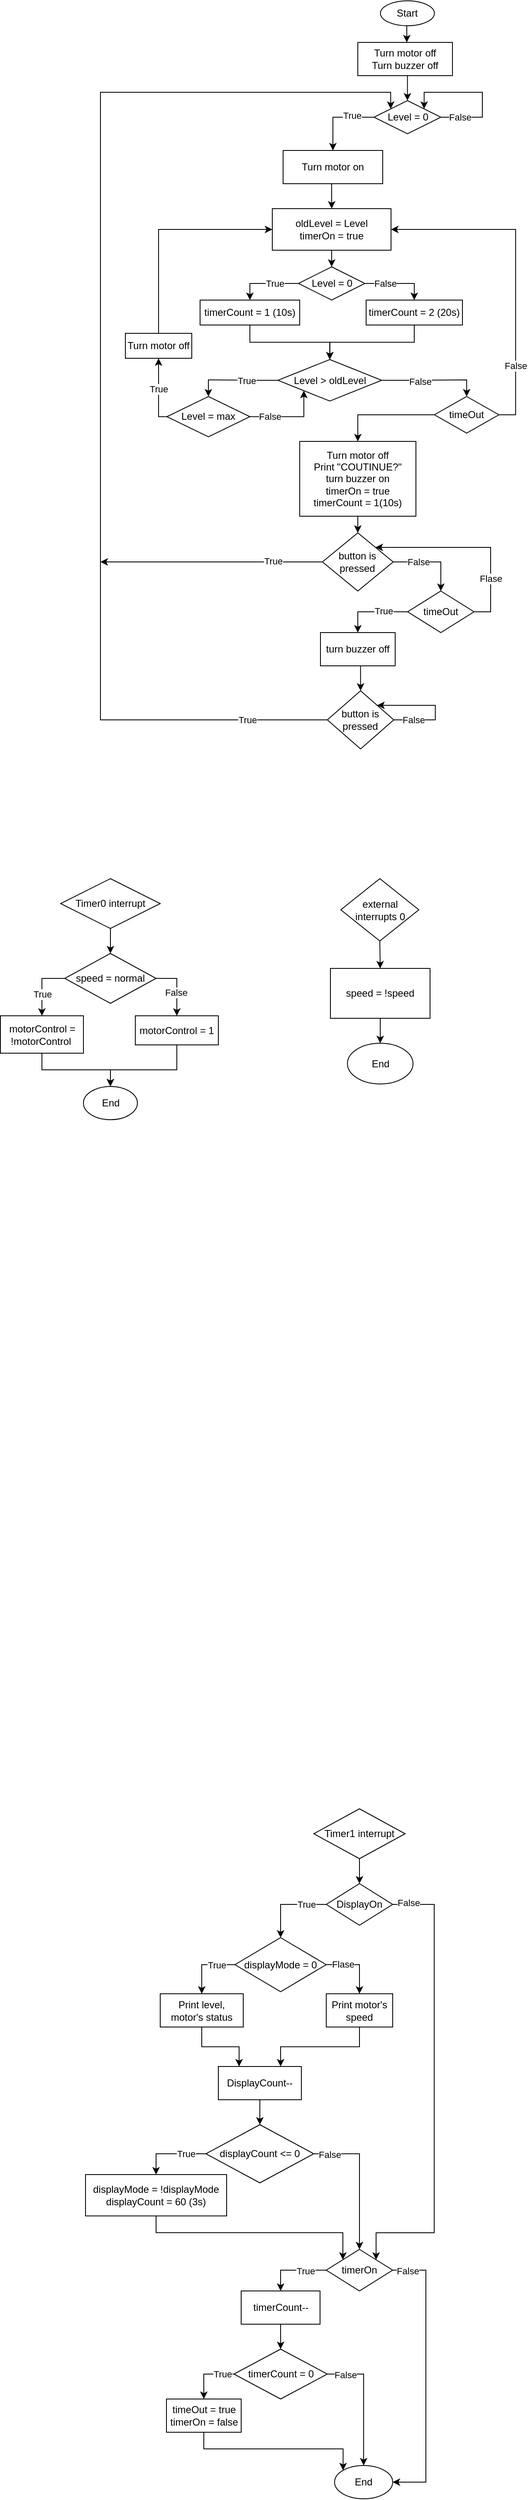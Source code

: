 <mxfile version="21.6.1" type="github">
  <diagram name="Page-1" id="jJdxM7EmsyqQNZtLYiV7">
    <mxGraphModel dx="1050" dy="581" grid="0" gridSize="10" guides="1" tooltips="1" connect="1" arrows="1" fold="1" page="1" pageScale="1" pageWidth="850" pageHeight="1100" math="0" shadow="0">
      <root>
        <mxCell id="0" />
        <mxCell id="1" parent="0" />
        <mxCell id="DMdcWSSxo6niQwHTl1T3-82" style="edgeStyle=orthogonalEdgeStyle;rounded=0;orthogonalLoop=1;jettySize=auto;html=1;exitX=0.5;exitY=1;exitDx=0;exitDy=0;entryX=0.5;entryY=0;entryDx=0;entryDy=0;" parent="1" edge="1">
          <mxGeometry relative="1" as="geometry">
            <mxPoint x="535.5" y="110" as="sourcePoint" />
            <mxPoint x="533" y="140" as="targetPoint" />
          </mxGeometry>
        </mxCell>
        <mxCell id="DMdcWSSxo6niQwHTl1T3-80" value="Start" style="ellipse;whiteSpace=wrap;html=1;" parent="1" vertex="1">
          <mxGeometry x="501.25" y="90" width="65" height="30" as="geometry" />
        </mxCell>
        <mxCell id="DMdcWSSxo6niQwHTl1T3-85" style="edgeStyle=orthogonalEdgeStyle;rounded=0;orthogonalLoop=1;jettySize=auto;html=1;exitX=0.5;exitY=1;exitDx=0;exitDy=0;entryX=0.5;entryY=0;entryDx=0;entryDy=0;" parent="1" source="DMdcWSSxo6niQwHTl1T3-81" target="DMdcWSSxo6niQwHTl1T3-83" edge="1">
          <mxGeometry relative="1" as="geometry" />
        </mxCell>
        <mxCell id="DMdcWSSxo6niQwHTl1T3-81" value="Turn motor off&lt;br&gt;Turn buzzer off" style="rounded=0;whiteSpace=wrap;html=1;" parent="1" vertex="1">
          <mxGeometry x="474" y="140" width="114" height="40" as="geometry" />
        </mxCell>
        <mxCell id="DMdcWSSxo6niQwHTl1T3-115" style="edgeStyle=orthogonalEdgeStyle;rounded=0;orthogonalLoop=1;jettySize=auto;html=1;exitX=0;exitY=0.5;exitDx=0;exitDy=0;entryX=0.5;entryY=0;entryDx=0;entryDy=0;" parent="1" source="DMdcWSSxo6niQwHTl1T3-83" target="DMdcWSSxo6niQwHTl1T3-91" edge="1">
          <mxGeometry relative="1" as="geometry" />
        </mxCell>
        <mxCell id="DMdcWSSxo6niQwHTl1T3-116" value="True" style="edgeLabel;html=1;align=center;verticalAlign=middle;resizable=0;points=[];" parent="DMdcWSSxo6niQwHTl1T3-115" vertex="1" connectable="0">
          <mxGeometry x="-0.393" y="-2" relative="1" as="geometry">
            <mxPoint as="offset" />
          </mxGeometry>
        </mxCell>
        <mxCell id="DMdcWSSxo6niQwHTl1T3-83" value="Level = 0" style="rhombus;whiteSpace=wrap;html=1;" parent="1" vertex="1">
          <mxGeometry x="493.5" y="210" width="80.5" height="40" as="geometry" />
        </mxCell>
        <mxCell id="DMdcWSSxo6niQwHTl1T3-89" style="edgeStyle=orthogonalEdgeStyle;rounded=0;orthogonalLoop=1;jettySize=auto;html=1;exitX=1;exitY=0.5;exitDx=0;exitDy=0;entryX=1;entryY=0;entryDx=0;entryDy=0;" parent="1" source="DMdcWSSxo6niQwHTl1T3-83" target="DMdcWSSxo6niQwHTl1T3-83" edge="1">
          <mxGeometry relative="1" as="geometry">
            <mxPoint x="534" y="190" as="targetPoint" />
            <Array as="points">
              <mxPoint x="624" y="230" />
              <mxPoint x="624" y="200" />
              <mxPoint x="554" y="200" />
            </Array>
          </mxGeometry>
        </mxCell>
        <mxCell id="DMdcWSSxo6niQwHTl1T3-90" value="False" style="edgeLabel;html=1;align=center;verticalAlign=middle;resizable=0;points=[];" parent="DMdcWSSxo6niQwHTl1T3-89" vertex="1" connectable="0">
          <mxGeometry x="-0.737" relative="1" as="geometry">
            <mxPoint as="offset" />
          </mxGeometry>
        </mxCell>
        <mxCell id="DMdcWSSxo6niQwHTl1T3-94" style="edgeStyle=orthogonalEdgeStyle;rounded=0;orthogonalLoop=1;jettySize=auto;html=1;exitX=0.5;exitY=1;exitDx=0;exitDy=0;entryX=0.5;entryY=0;entryDx=0;entryDy=0;" parent="1" source="DMdcWSSxo6niQwHTl1T3-91" target="DMdcWSSxo6niQwHTl1T3-93" edge="1">
          <mxGeometry relative="1" as="geometry" />
        </mxCell>
        <mxCell id="DMdcWSSxo6niQwHTl1T3-91" value="Turn motor on" style="rounded=0;whiteSpace=wrap;html=1;" parent="1" vertex="1">
          <mxGeometry x="384" y="270" width="120" height="40" as="geometry" />
        </mxCell>
        <mxCell id="DMdcWSSxo6niQwHTl1T3-105" style="edgeStyle=orthogonalEdgeStyle;rounded=0;orthogonalLoop=1;jettySize=auto;html=1;entryX=0.5;entryY=0;entryDx=0;entryDy=0;" parent="1" source="DMdcWSSxo6niQwHTl1T3-93" target="DMdcWSSxo6niQwHTl1T3-104" edge="1">
          <mxGeometry relative="1" as="geometry" />
        </mxCell>
        <mxCell id="DMdcWSSxo6niQwHTl1T3-93" value="oldLevel = Level&lt;br&gt;timerOn = true" style="rounded=0;whiteSpace=wrap;html=1;" parent="1" vertex="1">
          <mxGeometry x="371" y="340" width="143" height="50" as="geometry" />
        </mxCell>
        <mxCell id="DMdcWSSxo6niQwHTl1T3-98" style="edgeStyle=orthogonalEdgeStyle;rounded=0;orthogonalLoop=1;jettySize=auto;html=1;exitX=1;exitY=0.5;exitDx=0;exitDy=0;entryX=0.5;entryY=0;entryDx=0;entryDy=0;" parent="1" source="DMdcWSSxo6niQwHTl1T3-95" target="DMdcWSSxo6niQwHTl1T3-97" edge="1">
          <mxGeometry relative="1" as="geometry" />
        </mxCell>
        <mxCell id="DMdcWSSxo6niQwHTl1T3-99" value="False" style="edgeLabel;html=1;align=center;verticalAlign=middle;resizable=0;points=[];" parent="DMdcWSSxo6niQwHTl1T3-98" vertex="1" connectable="0">
          <mxGeometry x="-0.253" y="-2" relative="1" as="geometry">
            <mxPoint as="offset" />
          </mxGeometry>
        </mxCell>
        <mxCell id="DMdcWSSxo6niQwHTl1T3-119" style="edgeStyle=orthogonalEdgeStyle;rounded=0;orthogonalLoop=1;jettySize=auto;html=1;exitX=0;exitY=0.5;exitDx=0;exitDy=0;entryX=0.5;entryY=0;entryDx=0;entryDy=0;" parent="1" source="DMdcWSSxo6niQwHTl1T3-95" target="DMdcWSSxo6niQwHTl1T3-117" edge="1">
          <mxGeometry relative="1" as="geometry" />
        </mxCell>
        <mxCell id="xXGP4RgzsmWHyf6P6Z4C-1" value="True" style="edgeLabel;html=1;align=center;verticalAlign=middle;resizable=0;points=[];" vertex="1" connectable="0" parent="DMdcWSSxo6niQwHTl1T3-119">
          <mxGeometry x="-0.262" y="1" relative="1" as="geometry">
            <mxPoint as="offset" />
          </mxGeometry>
        </mxCell>
        <mxCell id="DMdcWSSxo6niQwHTl1T3-95" value="Level &amp;gt; oldLevel" style="rhombus;whiteSpace=wrap;html=1;" parent="1" vertex="1">
          <mxGeometry x="377.75" y="521.5" width="125" height="50" as="geometry" />
        </mxCell>
        <mxCell id="DMdcWSSxo6niQwHTl1T3-100" style="edgeStyle=orthogonalEdgeStyle;rounded=0;orthogonalLoop=1;jettySize=auto;html=1;exitX=1;exitY=0.5;exitDx=0;exitDy=0;entryX=1;entryY=0.5;entryDx=0;entryDy=0;" parent="1" source="DMdcWSSxo6niQwHTl1T3-97" target="DMdcWSSxo6niQwHTl1T3-93" edge="1">
          <mxGeometry relative="1" as="geometry" />
        </mxCell>
        <mxCell id="DMdcWSSxo6niQwHTl1T3-101" value="False" style="edgeLabel;html=1;align=center;verticalAlign=middle;resizable=0;points=[];" parent="DMdcWSSxo6niQwHTl1T3-100" vertex="1" connectable="0">
          <mxGeometry x="-0.599" relative="1" as="geometry">
            <mxPoint as="offset" />
          </mxGeometry>
        </mxCell>
        <mxCell id="DMdcWSSxo6niQwHTl1T3-103" style="edgeStyle=orthogonalEdgeStyle;rounded=0;orthogonalLoop=1;jettySize=auto;html=1;exitX=0;exitY=0.5;exitDx=0;exitDy=0;entryX=0.5;entryY=0;entryDx=0;entryDy=0;" parent="1" source="DMdcWSSxo6niQwHTl1T3-97" target="DMdcWSSxo6niQwHTl1T3-102" edge="1">
          <mxGeometry relative="1" as="geometry" />
        </mxCell>
        <mxCell id="DMdcWSSxo6niQwHTl1T3-97" value="timeOut" style="rhombus;whiteSpace=wrap;html=1;" parent="1" vertex="1">
          <mxGeometry x="566.25" y="566" width="77.75" height="44" as="geometry" />
        </mxCell>
        <mxCell id="DMdcWSSxo6niQwHTl1T3-128" style="edgeStyle=orthogonalEdgeStyle;rounded=0;orthogonalLoop=1;jettySize=auto;html=1;exitX=0.5;exitY=1;exitDx=0;exitDy=0;entryX=0.5;entryY=0;entryDx=0;entryDy=0;" parent="1" source="DMdcWSSxo6niQwHTl1T3-102" target="DMdcWSSxo6niQwHTl1T3-129" edge="1">
          <mxGeometry relative="1" as="geometry">
            <mxPoint x="494" y="730" as="targetPoint" />
          </mxGeometry>
        </mxCell>
        <mxCell id="DMdcWSSxo6niQwHTl1T3-102" value="Turn motor off&lt;br&gt;Print &quot;COUTINUE?&quot;&lt;br&gt;turn buzzer on&lt;br&gt;timerOn = true&lt;br&gt;timerCount = 1(10s)" style="rounded=0;whiteSpace=wrap;html=1;" parent="1" vertex="1">
          <mxGeometry x="404" y="620" width="140" height="90" as="geometry" />
        </mxCell>
        <mxCell id="DMdcWSSxo6niQwHTl1T3-107" style="edgeStyle=orthogonalEdgeStyle;rounded=0;orthogonalLoop=1;jettySize=auto;html=1;exitX=0;exitY=0.5;exitDx=0;exitDy=0;entryX=0.5;entryY=0;entryDx=0;entryDy=0;" parent="1" source="DMdcWSSxo6niQwHTl1T3-104" target="DMdcWSSxo6niQwHTl1T3-106" edge="1">
          <mxGeometry relative="1" as="geometry" />
        </mxCell>
        <mxCell id="DMdcWSSxo6niQwHTl1T3-112" value="True" style="edgeLabel;html=1;align=center;verticalAlign=middle;resizable=0;points=[];" parent="DMdcWSSxo6niQwHTl1T3-107" vertex="1" connectable="0">
          <mxGeometry x="-0.278" relative="1" as="geometry">
            <mxPoint as="offset" />
          </mxGeometry>
        </mxCell>
        <mxCell id="DMdcWSSxo6niQwHTl1T3-109" style="edgeStyle=orthogonalEdgeStyle;rounded=0;orthogonalLoop=1;jettySize=auto;html=1;exitX=1;exitY=0.5;exitDx=0;exitDy=0;entryX=0.5;entryY=0;entryDx=0;entryDy=0;" parent="1" source="DMdcWSSxo6niQwHTl1T3-104" target="DMdcWSSxo6niQwHTl1T3-108" edge="1">
          <mxGeometry relative="1" as="geometry" />
        </mxCell>
        <mxCell id="DMdcWSSxo6niQwHTl1T3-113" value="False" style="edgeLabel;html=1;align=center;verticalAlign=middle;resizable=0;points=[];" parent="DMdcWSSxo6niQwHTl1T3-109" vertex="1" connectable="0">
          <mxGeometry x="-0.385" relative="1" as="geometry">
            <mxPoint as="offset" />
          </mxGeometry>
        </mxCell>
        <mxCell id="DMdcWSSxo6niQwHTl1T3-104" value="Level = 0" style="rhombus;whiteSpace=wrap;html=1;" parent="1" vertex="1">
          <mxGeometry x="402.5" y="410" width="80" height="40" as="geometry" />
        </mxCell>
        <mxCell id="DMdcWSSxo6niQwHTl1T3-110" style="edgeStyle=orthogonalEdgeStyle;rounded=0;orthogonalLoop=1;jettySize=auto;html=1;exitX=0.5;exitY=1;exitDx=0;exitDy=0;entryX=0.5;entryY=0;entryDx=0;entryDy=0;" parent="1" source="DMdcWSSxo6niQwHTl1T3-106" target="DMdcWSSxo6niQwHTl1T3-95" edge="1">
          <mxGeometry relative="1" as="geometry" />
        </mxCell>
        <mxCell id="DMdcWSSxo6niQwHTl1T3-106" value="timerCount = 1 (10s)" style="rounded=0;whiteSpace=wrap;html=1;" parent="1" vertex="1">
          <mxGeometry x="284" y="450" width="120" height="30" as="geometry" />
        </mxCell>
        <mxCell id="DMdcWSSxo6niQwHTl1T3-111" style="edgeStyle=orthogonalEdgeStyle;rounded=0;orthogonalLoop=1;jettySize=auto;html=1;exitX=0.5;exitY=1;exitDx=0;exitDy=0;entryX=0.5;entryY=0;entryDx=0;entryDy=0;" parent="1" source="DMdcWSSxo6niQwHTl1T3-108" target="DMdcWSSxo6niQwHTl1T3-95" edge="1">
          <mxGeometry relative="1" as="geometry" />
        </mxCell>
        <mxCell id="DMdcWSSxo6niQwHTl1T3-108" value="timerCount = 2 (20s)" style="rounded=0;whiteSpace=wrap;html=1;" parent="1" vertex="1">
          <mxGeometry x="484" y="450" width="116" height="30" as="geometry" />
        </mxCell>
        <mxCell id="DMdcWSSxo6niQwHTl1T3-120" style="edgeStyle=orthogonalEdgeStyle;rounded=0;orthogonalLoop=1;jettySize=auto;html=1;exitX=1;exitY=0.5;exitDx=0;exitDy=0;entryX=0;entryY=1;entryDx=0;entryDy=0;" parent="1" source="DMdcWSSxo6niQwHTl1T3-117" target="DMdcWSSxo6niQwHTl1T3-95" edge="1">
          <mxGeometry relative="1" as="geometry">
            <Array as="points">
              <mxPoint x="409" y="590" />
            </Array>
          </mxGeometry>
        </mxCell>
        <mxCell id="DMdcWSSxo6niQwHTl1T3-121" value="False" style="edgeLabel;html=1;align=center;verticalAlign=middle;resizable=0;points=[];" parent="DMdcWSSxo6niQwHTl1T3-120" vertex="1" connectable="0">
          <mxGeometry x="-0.515" y="1" relative="1" as="geometry">
            <mxPoint as="offset" />
          </mxGeometry>
        </mxCell>
        <mxCell id="DMdcWSSxo6niQwHTl1T3-124" style="edgeStyle=orthogonalEdgeStyle;rounded=0;orthogonalLoop=1;jettySize=auto;html=1;exitX=0;exitY=0.5;exitDx=0;exitDy=0;entryX=0.5;entryY=1;entryDx=0;entryDy=0;" parent="1" source="DMdcWSSxo6niQwHTl1T3-117" target="DMdcWSSxo6niQwHTl1T3-123" edge="1">
          <mxGeometry relative="1" as="geometry">
            <Array as="points">
              <mxPoint x="234" y="590" />
            </Array>
          </mxGeometry>
        </mxCell>
        <mxCell id="DMdcWSSxo6niQwHTl1T3-126" value="True" style="edgeLabel;html=1;align=center;verticalAlign=middle;resizable=0;points=[];" parent="DMdcWSSxo6niQwHTl1T3-124" vertex="1" connectable="0">
          <mxGeometry x="0.089" relative="1" as="geometry">
            <mxPoint as="offset" />
          </mxGeometry>
        </mxCell>
        <mxCell id="DMdcWSSxo6niQwHTl1T3-117" value="Level = max" style="rhombus;whiteSpace=wrap;html=1;" parent="1" vertex="1">
          <mxGeometry x="244" y="566" width="100" height="48.5" as="geometry" />
        </mxCell>
        <mxCell id="DMdcWSSxo6niQwHTl1T3-125" style="edgeStyle=orthogonalEdgeStyle;rounded=0;orthogonalLoop=1;jettySize=auto;html=1;exitX=0.5;exitY=0;exitDx=0;exitDy=0;entryX=0;entryY=0.5;entryDx=0;entryDy=0;" parent="1" source="DMdcWSSxo6niQwHTl1T3-123" target="DMdcWSSxo6niQwHTl1T3-93" edge="1">
          <mxGeometry relative="1" as="geometry" />
        </mxCell>
        <mxCell id="DMdcWSSxo6niQwHTl1T3-123" value="Turn motor off" style="rounded=0;whiteSpace=wrap;html=1;" parent="1" vertex="1">
          <mxGeometry x="194" y="490" width="80" height="30" as="geometry" />
        </mxCell>
        <mxCell id="DMdcWSSxo6niQwHTl1T3-131" style="edgeStyle=orthogonalEdgeStyle;rounded=0;orthogonalLoop=1;jettySize=auto;html=1;exitX=1;exitY=0.5;exitDx=0;exitDy=0;entryX=0.5;entryY=0;entryDx=0;entryDy=0;" parent="1" source="DMdcWSSxo6niQwHTl1T3-129" target="DMdcWSSxo6niQwHTl1T3-130" edge="1">
          <mxGeometry relative="1" as="geometry" />
        </mxCell>
        <mxCell id="DMdcWSSxo6niQwHTl1T3-132" value="False" style="edgeLabel;html=1;align=center;verticalAlign=middle;resizable=0;points=[];" parent="DMdcWSSxo6niQwHTl1T3-131" vertex="1" connectable="0">
          <mxGeometry x="-0.351" relative="1" as="geometry">
            <mxPoint as="offset" />
          </mxGeometry>
        </mxCell>
        <mxCell id="DMdcWSSxo6niQwHTl1T3-148" style="edgeStyle=orthogonalEdgeStyle;rounded=0;orthogonalLoop=1;jettySize=auto;html=1;exitX=0;exitY=0.5;exitDx=0;exitDy=0;" parent="1" source="DMdcWSSxo6niQwHTl1T3-129" edge="1">
          <mxGeometry relative="1" as="geometry">
            <mxPoint x="164" y="765" as="targetPoint" />
          </mxGeometry>
        </mxCell>
        <mxCell id="DMdcWSSxo6niQwHTl1T3-150" value="True" style="edgeLabel;html=1;align=center;verticalAlign=middle;resizable=0;points=[];" parent="DMdcWSSxo6niQwHTl1T3-148" vertex="1" connectable="0">
          <mxGeometry x="-0.556" y="-1" relative="1" as="geometry">
            <mxPoint as="offset" />
          </mxGeometry>
        </mxCell>
        <mxCell id="DMdcWSSxo6niQwHTl1T3-129" value="button is pressed" style="rhombus;whiteSpace=wrap;html=1;" parent="1" vertex="1">
          <mxGeometry x="431.37" y="730" width="85.25" height="70" as="geometry" />
        </mxCell>
        <mxCell id="DMdcWSSxo6niQwHTl1T3-133" style="edgeStyle=orthogonalEdgeStyle;rounded=0;orthogonalLoop=1;jettySize=auto;html=1;exitX=1;exitY=0.5;exitDx=0;exitDy=0;entryX=1;entryY=0;entryDx=0;entryDy=0;" parent="1" source="DMdcWSSxo6niQwHTl1T3-130" target="DMdcWSSxo6niQwHTl1T3-129" edge="1">
          <mxGeometry relative="1" as="geometry" />
        </mxCell>
        <mxCell id="DMdcWSSxo6niQwHTl1T3-134" value="Flase" style="edgeLabel;html=1;align=center;verticalAlign=middle;resizable=0;points=[];" parent="DMdcWSSxo6niQwHTl1T3-133" vertex="1" connectable="0">
          <mxGeometry x="-0.488" relative="1" as="geometry">
            <mxPoint as="offset" />
          </mxGeometry>
        </mxCell>
        <mxCell id="DMdcWSSxo6niQwHTl1T3-138" style="edgeStyle=orthogonalEdgeStyle;rounded=0;orthogonalLoop=1;jettySize=auto;html=1;exitX=0;exitY=0.5;exitDx=0;exitDy=0;entryX=0.5;entryY=0;entryDx=0;entryDy=0;" parent="1" source="DMdcWSSxo6niQwHTl1T3-130" target="DMdcWSSxo6niQwHTl1T3-137" edge="1">
          <mxGeometry relative="1" as="geometry" />
        </mxCell>
        <mxCell id="DMdcWSSxo6niQwHTl1T3-145" value="True" style="edgeLabel;html=1;align=center;verticalAlign=middle;resizable=0;points=[];" parent="DMdcWSSxo6niQwHTl1T3-138" vertex="1" connectable="0">
          <mxGeometry x="-0.316" y="-1" relative="1" as="geometry">
            <mxPoint as="offset" />
          </mxGeometry>
        </mxCell>
        <mxCell id="DMdcWSSxo6niQwHTl1T3-130" value="timeOut" style="rhombus;whiteSpace=wrap;html=1;" parent="1" vertex="1">
          <mxGeometry x="534" y="800" width="80" height="50" as="geometry" />
        </mxCell>
        <mxCell id="DMdcWSSxo6niQwHTl1T3-146" style="edgeStyle=orthogonalEdgeStyle;rounded=0;orthogonalLoop=1;jettySize=auto;html=1;exitX=0;exitY=0.5;exitDx=0;exitDy=0;entryX=0;entryY=0;entryDx=0;entryDy=0;" parent="1" source="DMdcWSSxo6niQwHTl1T3-135" target="DMdcWSSxo6niQwHTl1T3-83" edge="1">
          <mxGeometry relative="1" as="geometry">
            <Array as="points">
              <mxPoint x="164" y="955" />
              <mxPoint x="164" y="200" />
              <mxPoint x="514" y="200" />
            </Array>
          </mxGeometry>
        </mxCell>
        <mxCell id="DMdcWSSxo6niQwHTl1T3-147" value="True" style="edgeLabel;html=1;align=center;verticalAlign=middle;resizable=0;points=[];" parent="DMdcWSSxo6niQwHTl1T3-146" vertex="1" connectable="0">
          <mxGeometry x="-0.861" relative="1" as="geometry">
            <mxPoint as="offset" />
          </mxGeometry>
        </mxCell>
        <mxCell id="DMdcWSSxo6niQwHTl1T3-135" value="button is pressed" style="rhombus;whiteSpace=wrap;html=1;" parent="1" vertex="1">
          <mxGeometry x="437.32" y="920" width="80" height="70" as="geometry" />
        </mxCell>
        <mxCell id="DMdcWSSxo6niQwHTl1T3-139" style="edgeStyle=orthogonalEdgeStyle;rounded=0;orthogonalLoop=1;jettySize=auto;html=1;exitX=0.5;exitY=1;exitDx=0;exitDy=0;entryX=0.5;entryY=0;entryDx=0;entryDy=0;" parent="1" source="DMdcWSSxo6niQwHTl1T3-137" target="DMdcWSSxo6niQwHTl1T3-135" edge="1">
          <mxGeometry relative="1" as="geometry" />
        </mxCell>
        <mxCell id="DMdcWSSxo6niQwHTl1T3-137" value="turn buzzer off" style="rounded=0;whiteSpace=wrap;html=1;" parent="1" vertex="1">
          <mxGeometry x="429" y="850" width="90" height="40" as="geometry" />
        </mxCell>
        <mxCell id="DMdcWSSxo6niQwHTl1T3-140" style="edgeStyle=orthogonalEdgeStyle;rounded=0;orthogonalLoop=1;jettySize=auto;html=1;exitX=1;exitY=0.5;exitDx=0;exitDy=0;entryX=1;entryY=0;entryDx=0;entryDy=0;" parent="1" source="DMdcWSSxo6niQwHTl1T3-135" target="DMdcWSSxo6niQwHTl1T3-135" edge="1">
          <mxGeometry relative="1" as="geometry">
            <Array as="points">
              <mxPoint x="567.33" y="955" />
              <mxPoint x="567.33" y="937" />
            </Array>
          </mxGeometry>
        </mxCell>
        <mxCell id="DMdcWSSxo6niQwHTl1T3-141" value="False" style="edgeLabel;html=1;align=center;verticalAlign=middle;resizable=0;points=[];" parent="DMdcWSSxo6niQwHTl1T3-140" vertex="1" connectable="0">
          <mxGeometry x="-0.658" relative="1" as="geometry">
            <mxPoint as="offset" />
          </mxGeometry>
        </mxCell>
        <mxCell id="DMdcWSSxo6niQwHTl1T3-153" style="edgeStyle=orthogonalEdgeStyle;rounded=0;orthogonalLoop=1;jettySize=auto;html=1;exitX=0.5;exitY=1;exitDx=0;exitDy=0;entryX=0.5;entryY=0;entryDx=0;entryDy=0;" parent="1" source="DMdcWSSxo6niQwHTl1T3-151" edge="1">
          <mxGeometry relative="1" as="geometry">
            <mxPoint x="176" y="1236" as="targetPoint" />
          </mxGeometry>
        </mxCell>
        <mxCell id="DMdcWSSxo6niQwHTl1T3-151" value="Timer0&amp;nbsp;interrupt" style="rhombus;whiteSpace=wrap;html=1;" parent="1" vertex="1">
          <mxGeometry x="116" y="1146" width="120" height="60" as="geometry" />
        </mxCell>
        <mxCell id="DMdcWSSxo6niQwHTl1T3-156" style="edgeStyle=orthogonalEdgeStyle;rounded=0;orthogonalLoop=1;jettySize=auto;html=1;exitX=0;exitY=0.5;exitDx=0;exitDy=0;entryX=0.5;entryY=0;entryDx=0;entryDy=0;" parent="1" source="DMdcWSSxo6niQwHTl1T3-154" target="DMdcWSSxo6niQwHTl1T3-157" edge="1">
          <mxGeometry relative="1" as="geometry">
            <mxPoint x="76" y="1316" as="targetPoint" />
          </mxGeometry>
        </mxCell>
        <mxCell id="DMdcWSSxo6niQwHTl1T3-166" value="True" style="edgeLabel;html=1;align=center;verticalAlign=middle;resizable=0;points=[];" parent="DMdcWSSxo6niQwHTl1T3-156" vertex="1" connectable="0">
          <mxGeometry x="0.269" relative="1" as="geometry">
            <mxPoint as="offset" />
          </mxGeometry>
        </mxCell>
        <mxCell id="DMdcWSSxo6niQwHTl1T3-160" style="edgeStyle=orthogonalEdgeStyle;rounded=0;orthogonalLoop=1;jettySize=auto;html=1;exitX=1;exitY=0.5;exitDx=0;exitDy=0;entryX=0.5;entryY=0;entryDx=0;entryDy=0;" parent="1" source="DMdcWSSxo6niQwHTl1T3-154" target="DMdcWSSxo6niQwHTl1T3-159" edge="1">
          <mxGeometry relative="1" as="geometry">
            <mxPoint x="256" y="1296" as="targetPoint" />
          </mxGeometry>
        </mxCell>
        <mxCell id="DMdcWSSxo6niQwHTl1T3-165" value="False" style="edgeLabel;html=1;align=center;verticalAlign=middle;resizable=0;points=[];" parent="DMdcWSSxo6niQwHTl1T3-160" vertex="1" connectable="0">
          <mxGeometry x="0.204" y="-1" relative="1" as="geometry">
            <mxPoint as="offset" />
          </mxGeometry>
        </mxCell>
        <mxCell id="DMdcWSSxo6niQwHTl1T3-154" value="speed = normal" style="rhombus;whiteSpace=wrap;html=1;" parent="1" vertex="1">
          <mxGeometry x="121" y="1236" width="110" height="60" as="geometry" />
        </mxCell>
        <mxCell id="DMdcWSSxo6niQwHTl1T3-162" style="edgeStyle=orthogonalEdgeStyle;rounded=0;orthogonalLoop=1;jettySize=auto;html=1;exitX=0.5;exitY=1;exitDx=0;exitDy=0;entryX=0.5;entryY=0;entryDx=0;entryDy=0;" parent="1" source="DMdcWSSxo6niQwHTl1T3-157" target="DMdcWSSxo6niQwHTl1T3-161" edge="1">
          <mxGeometry relative="1" as="geometry" />
        </mxCell>
        <mxCell id="DMdcWSSxo6niQwHTl1T3-157" value="motorControl = !motorControl&amp;nbsp;" style="rounded=0;whiteSpace=wrap;html=1;" parent="1" vertex="1">
          <mxGeometry x="43.5" y="1311" width="100" height="45" as="geometry" />
        </mxCell>
        <mxCell id="DMdcWSSxo6niQwHTl1T3-163" style="edgeStyle=orthogonalEdgeStyle;rounded=0;orthogonalLoop=1;jettySize=auto;html=1;entryX=0.5;entryY=0;entryDx=0;entryDy=0;" parent="1" source="DMdcWSSxo6niQwHTl1T3-159" target="DMdcWSSxo6niQwHTl1T3-161" edge="1">
          <mxGeometry relative="1" as="geometry">
            <Array as="points">
              <mxPoint x="256" y="1376" />
              <mxPoint x="176" y="1376" />
            </Array>
          </mxGeometry>
        </mxCell>
        <mxCell id="DMdcWSSxo6niQwHTl1T3-159" value="motorControl = 1" style="rounded=0;whiteSpace=wrap;html=1;" parent="1" vertex="1">
          <mxGeometry x="206" y="1311" width="100" height="35" as="geometry" />
        </mxCell>
        <mxCell id="DMdcWSSxo6niQwHTl1T3-161" value="End" style="ellipse;whiteSpace=wrap;html=1;" parent="1" vertex="1">
          <mxGeometry x="143.5" y="1396" width="65" height="40" as="geometry" />
        </mxCell>
        <mxCell id="DMdcWSSxo6niQwHTl1T3-169" style="edgeStyle=orthogonalEdgeStyle;rounded=0;orthogonalLoop=1;jettySize=auto;html=1;exitX=0.5;exitY=1;exitDx=0;exitDy=0;entryX=0.5;entryY=0;entryDx=0;entryDy=0;" parent="1" source="DMdcWSSxo6niQwHTl1T3-167" target="DMdcWSSxo6niQwHTl1T3-168" edge="1">
          <mxGeometry relative="1" as="geometry" />
        </mxCell>
        <mxCell id="DMdcWSSxo6niQwHTl1T3-167" value="Timer1 interrupt" style="rhombus;whiteSpace=wrap;html=1;" parent="1" vertex="1">
          <mxGeometry x="421" y="2265" width="110" height="60" as="geometry" />
        </mxCell>
        <mxCell id="DMdcWSSxo6niQwHTl1T3-172" style="edgeStyle=orthogonalEdgeStyle;rounded=0;orthogonalLoop=1;jettySize=auto;html=1;exitX=0;exitY=0.5;exitDx=0;exitDy=0;entryX=0.5;entryY=0;entryDx=0;entryDy=0;" parent="1" source="DMdcWSSxo6niQwHTl1T3-168" target="DMdcWSSxo6niQwHTl1T3-171" edge="1">
          <mxGeometry relative="1" as="geometry" />
        </mxCell>
        <mxCell id="DMdcWSSxo6niQwHTl1T3-173" value="True" style="edgeLabel;html=1;align=center;verticalAlign=middle;resizable=0;points=[];" parent="DMdcWSSxo6niQwHTl1T3-172" vertex="1" connectable="0">
          <mxGeometry x="-0.497" relative="1" as="geometry">
            <mxPoint as="offset" />
          </mxGeometry>
        </mxCell>
        <mxCell id="DMdcWSSxo6niQwHTl1T3-198" style="edgeStyle=orthogonalEdgeStyle;rounded=0;orthogonalLoop=1;jettySize=auto;html=1;exitX=1;exitY=0.5;exitDx=0;exitDy=0;entryX=1;entryY=0;entryDx=0;entryDy=0;" parent="1" source="DMdcWSSxo6niQwHTl1T3-168" target="DMdcWSSxo6niQwHTl1T3-191" edge="1">
          <mxGeometry relative="1" as="geometry">
            <Array as="points">
              <mxPoint x="566" y="2380" />
              <mxPoint x="566" y="2775" />
              <mxPoint x="496" y="2775" />
            </Array>
          </mxGeometry>
        </mxCell>
        <mxCell id="DMdcWSSxo6niQwHTl1T3-199" value="False" style="edgeLabel;html=1;align=center;verticalAlign=middle;resizable=0;points=[];" parent="DMdcWSSxo6niQwHTl1T3-198" vertex="1" connectable="0">
          <mxGeometry x="-0.931" y="2" relative="1" as="geometry">
            <mxPoint as="offset" />
          </mxGeometry>
        </mxCell>
        <mxCell id="DMdcWSSxo6niQwHTl1T3-168" value="DisplayOn" style="rhombus;whiteSpace=wrap;html=1;" parent="1" vertex="1">
          <mxGeometry x="436" y="2355" width="80" height="50" as="geometry" />
        </mxCell>
        <mxCell id="DMdcWSSxo6niQwHTl1T3-175" style="edgeStyle=orthogonalEdgeStyle;rounded=0;orthogonalLoop=1;jettySize=auto;html=1;exitX=0;exitY=0.5;exitDx=0;exitDy=0;entryX=0.5;entryY=0;entryDx=0;entryDy=0;" parent="1" source="DMdcWSSxo6niQwHTl1T3-171" target="DMdcWSSxo6niQwHTl1T3-174" edge="1">
          <mxGeometry relative="1" as="geometry" />
        </mxCell>
        <mxCell id="DMdcWSSxo6niQwHTl1T3-176" value="True" style="edgeLabel;html=1;align=center;verticalAlign=middle;resizable=0;points=[];" parent="DMdcWSSxo6niQwHTl1T3-175" vertex="1" connectable="0">
          <mxGeometry x="-0.414" relative="1" as="geometry">
            <mxPoint as="offset" />
          </mxGeometry>
        </mxCell>
        <mxCell id="DMdcWSSxo6niQwHTl1T3-178" style="edgeStyle=orthogonalEdgeStyle;rounded=0;orthogonalLoop=1;jettySize=auto;html=1;exitX=1;exitY=0.5;exitDx=0;exitDy=0;entryX=0.5;entryY=0;entryDx=0;entryDy=0;" parent="1" source="DMdcWSSxo6niQwHTl1T3-171" target="DMdcWSSxo6niQwHTl1T3-177" edge="1">
          <mxGeometry relative="1" as="geometry" />
        </mxCell>
        <mxCell id="DMdcWSSxo6niQwHTl1T3-179" value="Flase" style="edgeLabel;html=1;align=center;verticalAlign=middle;resizable=0;points=[];" parent="DMdcWSSxo6niQwHTl1T3-178" vertex="1" connectable="0">
          <mxGeometry x="-0.461" y="1" relative="1" as="geometry">
            <mxPoint as="offset" />
          </mxGeometry>
        </mxCell>
        <mxCell id="DMdcWSSxo6niQwHTl1T3-171" value="displayMode = 0" style="rhombus;whiteSpace=wrap;html=1;" parent="1" vertex="1">
          <mxGeometry x="326" y="2420" width="110" height="65" as="geometry" />
        </mxCell>
        <mxCell id="DMdcWSSxo6niQwHTl1T3-185" style="edgeStyle=orthogonalEdgeStyle;rounded=0;orthogonalLoop=1;jettySize=auto;html=1;exitX=0.5;exitY=1;exitDx=0;exitDy=0;entryX=0.25;entryY=0;entryDx=0;entryDy=0;" parent="1" source="DMdcWSSxo6niQwHTl1T3-174" target="DMdcWSSxo6niQwHTl1T3-180" edge="1">
          <mxGeometry relative="1" as="geometry" />
        </mxCell>
        <mxCell id="DMdcWSSxo6niQwHTl1T3-174" value="Print level, motor&#39;s status" style="rounded=0;whiteSpace=wrap;html=1;" parent="1" vertex="1">
          <mxGeometry x="236" y="2487.5" width="100" height="40" as="geometry" />
        </mxCell>
        <mxCell id="DMdcWSSxo6niQwHTl1T3-181" style="edgeStyle=orthogonalEdgeStyle;rounded=0;orthogonalLoop=1;jettySize=auto;html=1;exitX=0.5;exitY=1;exitDx=0;exitDy=0;entryX=0.75;entryY=0;entryDx=0;entryDy=0;" parent="1" source="DMdcWSSxo6niQwHTl1T3-177" target="DMdcWSSxo6niQwHTl1T3-180" edge="1">
          <mxGeometry relative="1" as="geometry" />
        </mxCell>
        <mxCell id="DMdcWSSxo6niQwHTl1T3-177" value="Print motor&#39;s speed" style="rounded=0;whiteSpace=wrap;html=1;" parent="1" vertex="1">
          <mxGeometry x="436" y="2487.5" width="80" height="40" as="geometry" />
        </mxCell>
        <mxCell id="DMdcWSSxo6niQwHTl1T3-187" style="edgeStyle=orthogonalEdgeStyle;rounded=0;orthogonalLoop=1;jettySize=auto;html=1;exitX=0.5;exitY=1;exitDx=0;exitDy=0;entryX=0.5;entryY=0;entryDx=0;entryDy=0;" parent="1" source="DMdcWSSxo6niQwHTl1T3-180" target="DMdcWSSxo6niQwHTl1T3-186" edge="1">
          <mxGeometry relative="1" as="geometry" />
        </mxCell>
        <mxCell id="DMdcWSSxo6niQwHTl1T3-180" value="DisplayCount--" style="rounded=0;whiteSpace=wrap;html=1;" parent="1" vertex="1">
          <mxGeometry x="306" y="2575" width="100" height="40" as="geometry" />
        </mxCell>
        <mxCell id="DMdcWSSxo6niQwHTl1T3-189" style="edgeStyle=orthogonalEdgeStyle;rounded=0;orthogonalLoop=1;jettySize=auto;html=1;exitX=0;exitY=0.5;exitDx=0;exitDy=0;entryX=0.5;entryY=0;entryDx=0;entryDy=0;" parent="1" source="DMdcWSSxo6niQwHTl1T3-186" target="DMdcWSSxo6niQwHTl1T3-188" edge="1">
          <mxGeometry relative="1" as="geometry" />
        </mxCell>
        <mxCell id="DMdcWSSxo6niQwHTl1T3-190" value="True" style="edgeLabel;html=1;align=center;verticalAlign=middle;resizable=0;points=[];" parent="DMdcWSSxo6niQwHTl1T3-189" vertex="1" connectable="0">
          <mxGeometry x="-0.434" relative="1" as="geometry">
            <mxPoint as="offset" />
          </mxGeometry>
        </mxCell>
        <mxCell id="DMdcWSSxo6niQwHTl1T3-193" style="edgeStyle=orthogonalEdgeStyle;rounded=0;orthogonalLoop=1;jettySize=auto;html=1;exitX=1;exitY=0.5;exitDx=0;exitDy=0;entryX=0.5;entryY=0;entryDx=0;entryDy=0;" parent="1" source="DMdcWSSxo6niQwHTl1T3-186" target="DMdcWSSxo6niQwHTl1T3-191" edge="1">
          <mxGeometry relative="1" as="geometry" />
        </mxCell>
        <mxCell id="DMdcWSSxo6niQwHTl1T3-194" value="False" style="edgeLabel;html=1;align=center;verticalAlign=middle;resizable=0;points=[];" parent="DMdcWSSxo6niQwHTl1T3-193" vertex="1" connectable="0">
          <mxGeometry x="-0.782" y="-1" relative="1" as="geometry">
            <mxPoint as="offset" />
          </mxGeometry>
        </mxCell>
        <mxCell id="DMdcWSSxo6niQwHTl1T3-186" value="displayCount &amp;lt;= 0" style="rhombus;whiteSpace=wrap;html=1;" parent="1" vertex="1">
          <mxGeometry x="291" y="2645" width="130" height="70" as="geometry" />
        </mxCell>
        <mxCell id="DMdcWSSxo6niQwHTl1T3-197" style="edgeStyle=orthogonalEdgeStyle;rounded=0;orthogonalLoop=1;jettySize=auto;html=1;exitX=0.5;exitY=1;exitDx=0;exitDy=0;entryX=0;entryY=0;entryDx=0;entryDy=0;" parent="1" source="DMdcWSSxo6niQwHTl1T3-188" target="DMdcWSSxo6niQwHTl1T3-191" edge="1">
          <mxGeometry relative="1" as="geometry" />
        </mxCell>
        <mxCell id="DMdcWSSxo6niQwHTl1T3-188" value="displayMode = !displayMode&lt;br&gt;displayCount = 60 (3s)" style="rounded=0;whiteSpace=wrap;html=1;" parent="1" vertex="1">
          <mxGeometry x="146" y="2705" width="170" height="49.75" as="geometry" />
        </mxCell>
        <mxCell id="DMdcWSSxo6niQwHTl1T3-202" style="edgeStyle=orthogonalEdgeStyle;rounded=0;orthogonalLoop=1;jettySize=auto;html=1;exitX=0;exitY=0.5;exitDx=0;exitDy=0;entryX=0.5;entryY=0;entryDx=0;entryDy=0;" parent="1" source="DMdcWSSxo6niQwHTl1T3-191" target="DMdcWSSxo6niQwHTl1T3-201" edge="1">
          <mxGeometry relative="1" as="geometry" />
        </mxCell>
        <mxCell id="DMdcWSSxo6niQwHTl1T3-214" value="True" style="edgeLabel;html=1;align=center;verticalAlign=middle;resizable=0;points=[];" parent="DMdcWSSxo6niQwHTl1T3-202" vertex="1" connectable="0">
          <mxGeometry x="-0.357" y="1" relative="1" as="geometry">
            <mxPoint as="offset" />
          </mxGeometry>
        </mxCell>
        <mxCell id="DMdcWSSxo6niQwHTl1T3-212" style="edgeStyle=orthogonalEdgeStyle;rounded=0;orthogonalLoop=1;jettySize=auto;html=1;exitX=1;exitY=0.5;exitDx=0;exitDy=0;entryX=1;entryY=0.5;entryDx=0;entryDy=0;" parent="1" source="DMdcWSSxo6niQwHTl1T3-191" target="DMdcWSSxo6niQwHTl1T3-210" edge="1">
          <mxGeometry relative="1" as="geometry">
            <Array as="points">
              <mxPoint x="556" y="2820" />
              <mxPoint x="556" y="3075" />
            </Array>
          </mxGeometry>
        </mxCell>
        <mxCell id="DMdcWSSxo6niQwHTl1T3-213" value="False" style="edgeLabel;html=1;align=center;verticalAlign=middle;resizable=0;points=[];" parent="DMdcWSSxo6niQwHTl1T3-212" vertex="1" connectable="0">
          <mxGeometry x="-0.895" y="-1" relative="1" as="geometry">
            <mxPoint as="offset" />
          </mxGeometry>
        </mxCell>
        <mxCell id="DMdcWSSxo6niQwHTl1T3-191" value="timerOn" style="rhombus;whiteSpace=wrap;html=1;" parent="1" vertex="1">
          <mxGeometry x="436" y="2795" width="80" height="50" as="geometry" />
        </mxCell>
        <mxCell id="DMdcWSSxo6niQwHTl1T3-204" style="edgeStyle=orthogonalEdgeStyle;rounded=0;orthogonalLoop=1;jettySize=auto;html=1;exitX=0.5;exitY=1;exitDx=0;exitDy=0;entryX=0.5;entryY=0;entryDx=0;entryDy=0;" parent="1" source="DMdcWSSxo6niQwHTl1T3-201" target="DMdcWSSxo6niQwHTl1T3-203" edge="1">
          <mxGeometry relative="1" as="geometry" />
        </mxCell>
        <mxCell id="DMdcWSSxo6niQwHTl1T3-201" value="timerCount--" style="rounded=0;whiteSpace=wrap;html=1;" parent="1" vertex="1">
          <mxGeometry x="333.5" y="2845" width="95" height="40" as="geometry" />
        </mxCell>
        <mxCell id="DMdcWSSxo6niQwHTl1T3-208" style="edgeStyle=orthogonalEdgeStyle;rounded=0;orthogonalLoop=1;jettySize=auto;html=1;exitX=0;exitY=0.5;exitDx=0;exitDy=0;entryX=0.5;entryY=0;entryDx=0;entryDy=0;" parent="1" source="DMdcWSSxo6niQwHTl1T3-203" target="DMdcWSSxo6niQwHTl1T3-207" edge="1">
          <mxGeometry relative="1" as="geometry" />
        </mxCell>
        <mxCell id="DMdcWSSxo6niQwHTl1T3-209" value="True" style="edgeLabel;html=1;align=center;verticalAlign=middle;resizable=0;points=[];" parent="DMdcWSSxo6niQwHTl1T3-208" vertex="1" connectable="0">
          <mxGeometry x="-0.565" relative="1" as="geometry">
            <mxPoint as="offset" />
          </mxGeometry>
        </mxCell>
        <mxCell id="DMdcWSSxo6niQwHTl1T3-215" style="edgeStyle=orthogonalEdgeStyle;rounded=0;orthogonalLoop=1;jettySize=auto;html=1;exitX=1;exitY=0.5;exitDx=0;exitDy=0;entryX=0.5;entryY=0;entryDx=0;entryDy=0;" parent="1" source="DMdcWSSxo6niQwHTl1T3-203" target="DMdcWSSxo6niQwHTl1T3-210" edge="1">
          <mxGeometry relative="1" as="geometry" />
        </mxCell>
        <mxCell id="DMdcWSSxo6niQwHTl1T3-216" value="False" style="edgeLabel;html=1;align=center;verticalAlign=middle;resizable=0;points=[];" parent="DMdcWSSxo6niQwHTl1T3-215" vertex="1" connectable="0">
          <mxGeometry x="-0.723" y="-1" relative="1" as="geometry">
            <mxPoint as="offset" />
          </mxGeometry>
        </mxCell>
        <mxCell id="DMdcWSSxo6niQwHTl1T3-203" value="timerCount = 0" style="rhombus;whiteSpace=wrap;html=1;" parent="1" vertex="1">
          <mxGeometry x="324.75" y="2915" width="112.5" height="60" as="geometry" />
        </mxCell>
        <mxCell id="DMdcWSSxo6niQwHTl1T3-217" style="edgeStyle=orthogonalEdgeStyle;rounded=0;orthogonalLoop=1;jettySize=auto;html=1;exitX=0.5;exitY=1;exitDx=0;exitDy=0;entryX=0;entryY=0;entryDx=0;entryDy=0;" parent="1" source="DMdcWSSxo6niQwHTl1T3-207" target="DMdcWSSxo6niQwHTl1T3-210" edge="1">
          <mxGeometry relative="1" as="geometry" />
        </mxCell>
        <mxCell id="DMdcWSSxo6niQwHTl1T3-207" value="timeOut = true&lt;br&gt;timerOn = false" style="rounded=0;whiteSpace=wrap;html=1;" parent="1" vertex="1">
          <mxGeometry x="243.5" y="2975" width="90" height="40" as="geometry" />
        </mxCell>
        <mxCell id="DMdcWSSxo6niQwHTl1T3-210" value="End" style="ellipse;whiteSpace=wrap;html=1;" parent="1" vertex="1">
          <mxGeometry x="446" y="3055" width="70" height="40" as="geometry" />
        </mxCell>
        <mxCell id="DMdcWSSxo6niQwHTl1T3-221" style="edgeStyle=orthogonalEdgeStyle;rounded=0;orthogonalLoop=1;jettySize=auto;html=1;exitX=0.5;exitY=1;exitDx=0;exitDy=0;entryX=0.5;entryY=0;entryDx=0;entryDy=0;" parent="1" source="DMdcWSSxo6niQwHTl1T3-218" target="DMdcWSSxo6niQwHTl1T3-220" edge="1">
          <mxGeometry relative="1" as="geometry" />
        </mxCell>
        <mxCell id="DMdcWSSxo6niQwHTl1T3-218" value="external interrupts 0" style="rhombus;whiteSpace=wrap;html=1;" parent="1" vertex="1">
          <mxGeometry x="453.5" y="1146" width="94" height="75" as="geometry" />
        </mxCell>
        <mxCell id="DMdcWSSxo6niQwHTl1T3-223" style="edgeStyle=orthogonalEdgeStyle;rounded=0;orthogonalLoop=1;jettySize=auto;html=1;exitX=0.5;exitY=1;exitDx=0;exitDy=0;entryX=0.5;entryY=0;entryDx=0;entryDy=0;" parent="1" source="DMdcWSSxo6niQwHTl1T3-220" target="DMdcWSSxo6niQwHTl1T3-222" edge="1">
          <mxGeometry relative="1" as="geometry" />
        </mxCell>
        <mxCell id="DMdcWSSxo6niQwHTl1T3-220" value="speed = !speed" style="rounded=0;whiteSpace=wrap;html=1;" parent="1" vertex="1">
          <mxGeometry x="441" y="1254" width="120" height="60" as="geometry" />
        </mxCell>
        <mxCell id="DMdcWSSxo6niQwHTl1T3-222" value="End" style="ellipse;whiteSpace=wrap;html=1;" parent="1" vertex="1">
          <mxGeometry x="461.5" y="1344" width="79" height="49" as="geometry" />
        </mxCell>
      </root>
    </mxGraphModel>
  </diagram>
</mxfile>
